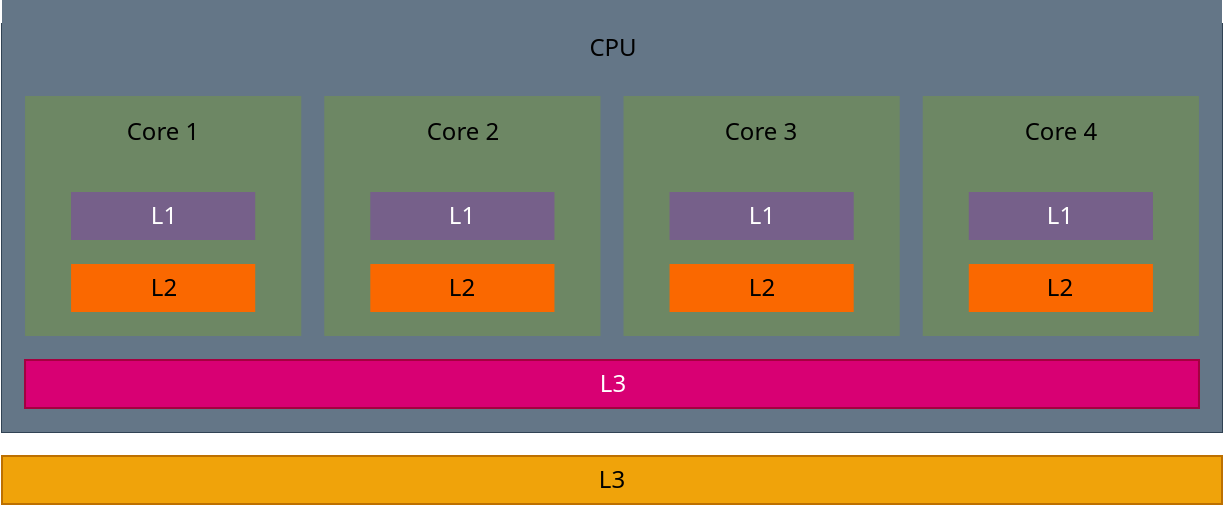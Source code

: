 <mxfile>
    <diagram id="xtA1a_p7q23QWDeRuTdz" name="Page-1">
        <mxGraphModel dx="1018" dy="996" grid="1" gridSize="10" guides="1" tooltips="1" connect="1" arrows="1" fold="1" page="1" pageScale="1" pageWidth="850" pageHeight="1100" math="0" shadow="0">
            <root>
                <mxCell id="0"/>
                <mxCell id="1" parent="0"/>
                <mxCell id="27" value="" style="group" vertex="1" connectable="0" parent="1">
                    <mxGeometry x="110" y="160" width="610" height="240" as="geometry"/>
                </mxCell>
                <mxCell id="24" value="" style="group;fillColor=#647687;fontColor=#ffffff;strokeColor=#314354;" parent="27" vertex="1" connectable="0">
                    <mxGeometry width="610" height="204" as="geometry"/>
                </mxCell>
                <mxCell id="25" value="" style="rounded=0;whiteSpace=wrap;html=1;fillColor=#647687;strokeColor=none;fontColor=#ffffff;" parent="24" vertex="1">
                    <mxGeometry y="-12" width="610" height="216" as="geometry"/>
                </mxCell>
                <mxCell id="26" value="&lt;font face=&quot;Noto Sans&quot;&gt;CPU&lt;/font&gt;" style="text;html=1;strokeColor=none;fillColor=none;align=center;verticalAlign=middle;whiteSpace=wrap;rounded=0;" parent="24" vertex="1">
                    <mxGeometry x="152.5" y="-12" width="305" height="48" as="geometry"/>
                </mxCell>
                <mxCell id="6" value="&lt;font face=&quot;Noto Sans&quot;&gt;L3&lt;/font&gt;" style="rounded=0;whiteSpace=wrap;html=1;fontFamily=Times New Roman;fillColor=#d80073;strokeColor=#A50040;fontColor=#ffffff;" parent="27" vertex="1">
                    <mxGeometry x="11.509" y="168" width="586.981" height="24" as="geometry"/>
                </mxCell>
                <mxCell id="7" value="" style="group" parent="27" vertex="1" connectable="0">
                    <mxGeometry x="11.509" y="36" width="138.113" height="120" as="geometry"/>
                </mxCell>
                <mxCell id="2" value="" style="rounded=0;whiteSpace=wrap;html=1;fillColor=#6d8764;strokeColor=none;fontColor=#ffffff;" parent="7" vertex="1">
                    <mxGeometry width="138.113" height="120" as="geometry"/>
                </mxCell>
                <mxCell id="3" value="&lt;font face=&quot;Noto Sans&quot;&gt;Core 1&lt;/font&gt;" style="text;html=1;strokeColor=none;fillColor=none;align=center;verticalAlign=middle;whiteSpace=wrap;rounded=0;" parent="7" vertex="1">
                    <mxGeometry x="34.528" width="69.057" height="36" as="geometry"/>
                </mxCell>
                <mxCell id="4" value="&lt;font face=&quot;Noto Sans&quot;&gt;L1&lt;/font&gt;" style="rounded=0;whiteSpace=wrap;html=1;fontFamily=Times New Roman;fillColor=#76608a;fontColor=#ffffff;strokeColor=none;" parent="7" vertex="1">
                    <mxGeometry x="23.019" y="48" width="92.075" height="24" as="geometry"/>
                </mxCell>
                <mxCell id="5" value="&lt;font face=&quot;Noto Sans&quot;&gt;L2&lt;/font&gt;" style="rounded=0;whiteSpace=wrap;html=1;fontFamily=Times New Roman;fillColor=#fa6800;fontColor=#000000;strokeColor=none;" parent="7" vertex="1">
                    <mxGeometry x="23.019" y="84" width="92.075" height="24" as="geometry"/>
                </mxCell>
                <mxCell id="8" value="" style="group" parent="27" vertex="1" connectable="0">
                    <mxGeometry x="161.132" y="36" width="138.113" height="120" as="geometry"/>
                </mxCell>
                <mxCell id="9" value="" style="rounded=0;whiteSpace=wrap;html=1;fillColor=#6d8764;strokeColor=none;fontColor=#ffffff;" parent="8" vertex="1">
                    <mxGeometry width="138.113" height="120" as="geometry"/>
                </mxCell>
                <mxCell id="10" value="&lt;font face=&quot;Noto Sans&quot;&gt;Core 2&lt;/font&gt;" style="text;html=1;strokeColor=none;fillColor=none;align=center;verticalAlign=middle;whiteSpace=wrap;rounded=0;" parent="8" vertex="1">
                    <mxGeometry x="34.528" width="69.057" height="36" as="geometry"/>
                </mxCell>
                <mxCell id="11" value="&lt;font face=&quot;Noto Sans&quot;&gt;L1&lt;/font&gt;" style="rounded=0;whiteSpace=wrap;html=1;fontFamily=Times New Roman;fillColor=#76608a;fontColor=#ffffff;strokeColor=none;" parent="8" vertex="1">
                    <mxGeometry x="23.019" y="48" width="92.075" height="24" as="geometry"/>
                </mxCell>
                <mxCell id="12" value="&lt;font face=&quot;Noto Sans&quot;&gt;L2&lt;/font&gt;" style="rounded=0;whiteSpace=wrap;html=1;fontFamily=Times New Roman;fillColor=#fa6800;fontColor=#000000;strokeColor=none;" parent="8" vertex="1">
                    <mxGeometry x="23.019" y="84" width="92.075" height="24" as="geometry"/>
                </mxCell>
                <mxCell id="13" value="" style="group" parent="27" vertex="1" connectable="0">
                    <mxGeometry x="310.755" y="36" width="138.113" height="120" as="geometry"/>
                </mxCell>
                <mxCell id="14" value="" style="rounded=0;whiteSpace=wrap;html=1;fillColor=#6d8764;strokeColor=none;fontColor=#ffffff;" parent="13" vertex="1">
                    <mxGeometry width="138.113" height="120" as="geometry"/>
                </mxCell>
                <mxCell id="15" value="&lt;font face=&quot;Noto Sans&quot;&gt;Core 3&lt;/font&gt;" style="text;html=1;strokeColor=none;fillColor=none;align=center;verticalAlign=middle;whiteSpace=wrap;rounded=0;" parent="13" vertex="1">
                    <mxGeometry x="34.528" width="69.057" height="36" as="geometry"/>
                </mxCell>
                <mxCell id="16" value="&lt;font face=&quot;Noto Sans&quot;&gt;L1&lt;/font&gt;" style="rounded=0;whiteSpace=wrap;html=1;fontFamily=Times New Roman;fillColor=#76608a;fontColor=#ffffff;strokeColor=none;" parent="13" vertex="1">
                    <mxGeometry x="23.019" y="48" width="92.075" height="24" as="geometry"/>
                </mxCell>
                <mxCell id="17" value="&lt;font face=&quot;Noto Sans&quot;&gt;L2&lt;/font&gt;" style="rounded=0;whiteSpace=wrap;html=1;fontFamily=Times New Roman;fillColor=#fa6800;fontColor=#000000;strokeColor=none;" parent="13" vertex="1">
                    <mxGeometry x="23.019" y="84" width="92.075" height="24" as="geometry"/>
                </mxCell>
                <mxCell id="18" value="" style="group" parent="27" vertex="1" connectable="0">
                    <mxGeometry x="460.377" y="36" width="138.113" height="120" as="geometry"/>
                </mxCell>
                <mxCell id="19" value="" style="rounded=0;whiteSpace=wrap;html=1;fillColor=#6d8764;strokeColor=none;fontColor=#ffffff;" parent="18" vertex="1">
                    <mxGeometry width="138.113" height="120" as="geometry"/>
                </mxCell>
                <mxCell id="20" value="&lt;font face=&quot;Noto Sans&quot;&gt;Core 4&lt;/font&gt;" style="text;html=1;strokeColor=none;fillColor=none;align=center;verticalAlign=middle;whiteSpace=wrap;rounded=0;" parent="18" vertex="1">
                    <mxGeometry x="34.528" width="69.057" height="36" as="geometry"/>
                </mxCell>
                <mxCell id="21" value="&lt;font face=&quot;Noto Sans&quot;&gt;L1&lt;/font&gt;" style="rounded=0;whiteSpace=wrap;html=1;fontFamily=Times New Roman;fillColor=#76608a;fontColor=#ffffff;strokeColor=none;" parent="18" vertex="1">
                    <mxGeometry x="23.019" y="48" width="92.075" height="24" as="geometry"/>
                </mxCell>
                <mxCell id="22" value="&lt;font face=&quot;Noto Sans&quot;&gt;L2&lt;/font&gt;" style="rounded=0;whiteSpace=wrap;html=1;fontFamily=Times New Roman;fillColor=#fa6800;fontColor=#000000;strokeColor=none;" parent="18" vertex="1">
                    <mxGeometry x="23.019" y="84" width="92.075" height="24" as="geometry"/>
                </mxCell>
                <mxCell id="23" value="&lt;font face=&quot;Noto Sans&quot;&gt;L3&lt;/font&gt;" style="rounded=0;whiteSpace=wrap;html=1;fontFamily=Times New Roman;fillColor=#f0a30a;fontColor=#000000;strokeColor=#BD7000;" parent="27" vertex="1">
                    <mxGeometry y="216" width="610" height="24" as="geometry"/>
                </mxCell>
            </root>
        </mxGraphModel>
    </diagram>
</mxfile>